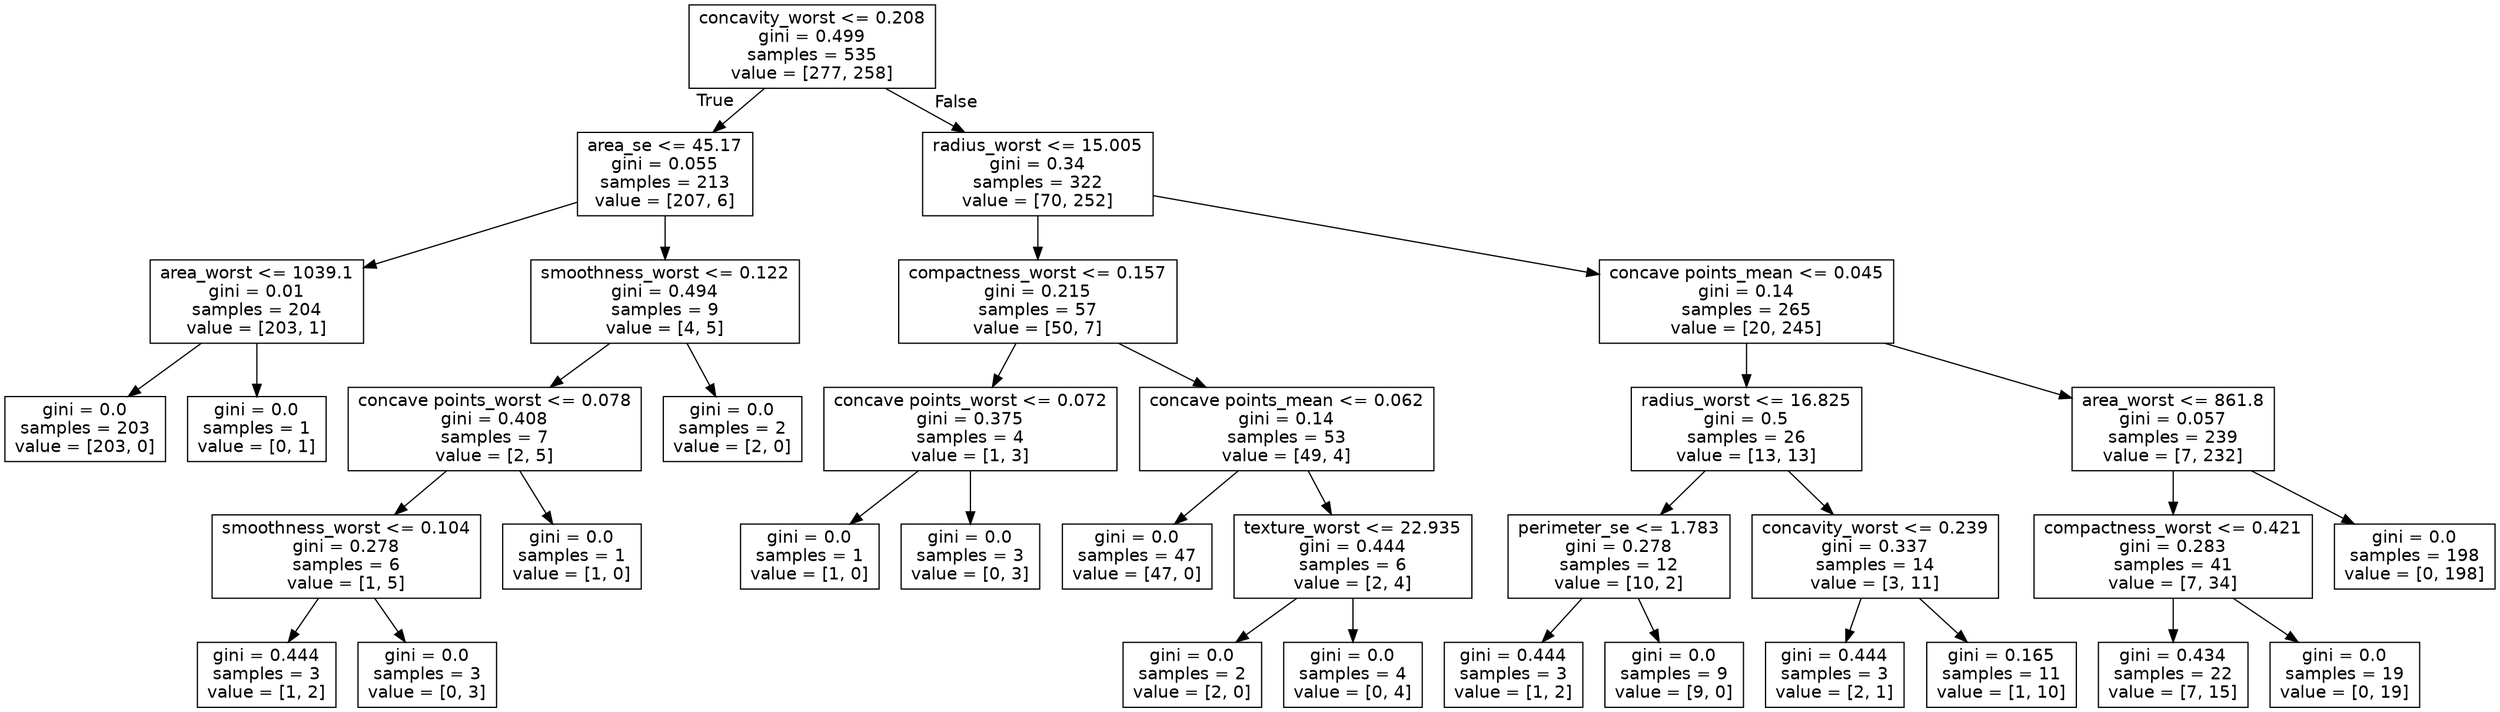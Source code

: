 digraph Tree {
node [shape=box, fontname="helvetica"] ;
edge [fontname="helvetica"] ;
0 [label="concavity_worst <= 0.208\ngini = 0.499\nsamples = 535\nvalue = [277, 258]"] ;
1 [label="area_se <= 45.17\ngini = 0.055\nsamples = 213\nvalue = [207, 6]"] ;
0 -> 1 [labeldistance=2.5, labelangle=45, headlabel="True"] ;
2 [label="area_worst <= 1039.1\ngini = 0.01\nsamples = 204\nvalue = [203, 1]"] ;
1 -> 2 ;
3 [label="gini = 0.0\nsamples = 203\nvalue = [203, 0]"] ;
2 -> 3 ;
4 [label="gini = 0.0\nsamples = 1\nvalue = [0, 1]"] ;
2 -> 4 ;
5 [label="smoothness_worst <= 0.122\ngini = 0.494\nsamples = 9\nvalue = [4, 5]"] ;
1 -> 5 ;
6 [label="concave points_worst <= 0.078\ngini = 0.408\nsamples = 7\nvalue = [2, 5]"] ;
5 -> 6 ;
7 [label="smoothness_worst <= 0.104\ngini = 0.278\nsamples = 6\nvalue = [1, 5]"] ;
6 -> 7 ;
8 [label="gini = 0.444\nsamples = 3\nvalue = [1, 2]"] ;
7 -> 8 ;
9 [label="gini = 0.0\nsamples = 3\nvalue = [0, 3]"] ;
7 -> 9 ;
10 [label="gini = 0.0\nsamples = 1\nvalue = [1, 0]"] ;
6 -> 10 ;
11 [label="gini = 0.0\nsamples = 2\nvalue = [2, 0]"] ;
5 -> 11 ;
12 [label="radius_worst <= 15.005\ngini = 0.34\nsamples = 322\nvalue = [70, 252]"] ;
0 -> 12 [labeldistance=2.5, labelangle=-45, headlabel="False"] ;
13 [label="compactness_worst <= 0.157\ngini = 0.215\nsamples = 57\nvalue = [50, 7]"] ;
12 -> 13 ;
14 [label="concave points_worst <= 0.072\ngini = 0.375\nsamples = 4\nvalue = [1, 3]"] ;
13 -> 14 ;
15 [label="gini = 0.0\nsamples = 1\nvalue = [1, 0]"] ;
14 -> 15 ;
16 [label="gini = 0.0\nsamples = 3\nvalue = [0, 3]"] ;
14 -> 16 ;
17 [label="concave points_mean <= 0.062\ngini = 0.14\nsamples = 53\nvalue = [49, 4]"] ;
13 -> 17 ;
18 [label="gini = 0.0\nsamples = 47\nvalue = [47, 0]"] ;
17 -> 18 ;
19 [label="texture_worst <= 22.935\ngini = 0.444\nsamples = 6\nvalue = [2, 4]"] ;
17 -> 19 ;
20 [label="gini = 0.0\nsamples = 2\nvalue = [2, 0]"] ;
19 -> 20 ;
21 [label="gini = 0.0\nsamples = 4\nvalue = [0, 4]"] ;
19 -> 21 ;
22 [label="concave points_mean <= 0.045\ngini = 0.14\nsamples = 265\nvalue = [20, 245]"] ;
12 -> 22 ;
23 [label="radius_worst <= 16.825\ngini = 0.5\nsamples = 26\nvalue = [13, 13]"] ;
22 -> 23 ;
24 [label="perimeter_se <= 1.783\ngini = 0.278\nsamples = 12\nvalue = [10, 2]"] ;
23 -> 24 ;
25 [label="gini = 0.444\nsamples = 3\nvalue = [1, 2]"] ;
24 -> 25 ;
26 [label="gini = 0.0\nsamples = 9\nvalue = [9, 0]"] ;
24 -> 26 ;
27 [label="concavity_worst <= 0.239\ngini = 0.337\nsamples = 14\nvalue = [3, 11]"] ;
23 -> 27 ;
28 [label="gini = 0.444\nsamples = 3\nvalue = [2, 1]"] ;
27 -> 28 ;
29 [label="gini = 0.165\nsamples = 11\nvalue = [1, 10]"] ;
27 -> 29 ;
30 [label="area_worst <= 861.8\ngini = 0.057\nsamples = 239\nvalue = [7, 232]"] ;
22 -> 30 ;
31 [label="compactness_worst <= 0.421\ngini = 0.283\nsamples = 41\nvalue = [7, 34]"] ;
30 -> 31 ;
32 [label="gini = 0.434\nsamples = 22\nvalue = [7, 15]"] ;
31 -> 32 ;
33 [label="gini = 0.0\nsamples = 19\nvalue = [0, 19]"] ;
31 -> 33 ;
34 [label="gini = 0.0\nsamples = 198\nvalue = [0, 198]"] ;
30 -> 34 ;
}